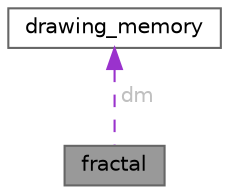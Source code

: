 digraph "fractal"
{
 // LATEX_PDF_SIZE
  bgcolor="transparent";
  edge [fontname=Helvetica,fontsize=10,labelfontname=Helvetica,labelfontsize=10];
  node [fontname=Helvetica,fontsize=10,shape=box,height=0.2,width=0.4];
  Node1 [id="Node000001",label="fractal",height=0.2,width=0.4,color="gray40", fillcolor="grey60", style="filled", fontcolor="black",tooltip="Fractal class"];
  Node2 -> Node1 [id="edge1_Node000001_Node000002",dir="back",color="darkorchid3",style="dashed",tooltip=" ",label=" dm",fontcolor="grey" ];
  Node2 [id="Node000002",label="drawing_memory",height=0.2,width=0.4,color="gray40", fillcolor="white", style="filled",URL="$classdrawing__memory.html",tooltip="Class for getting access to drawing memory"];
}
